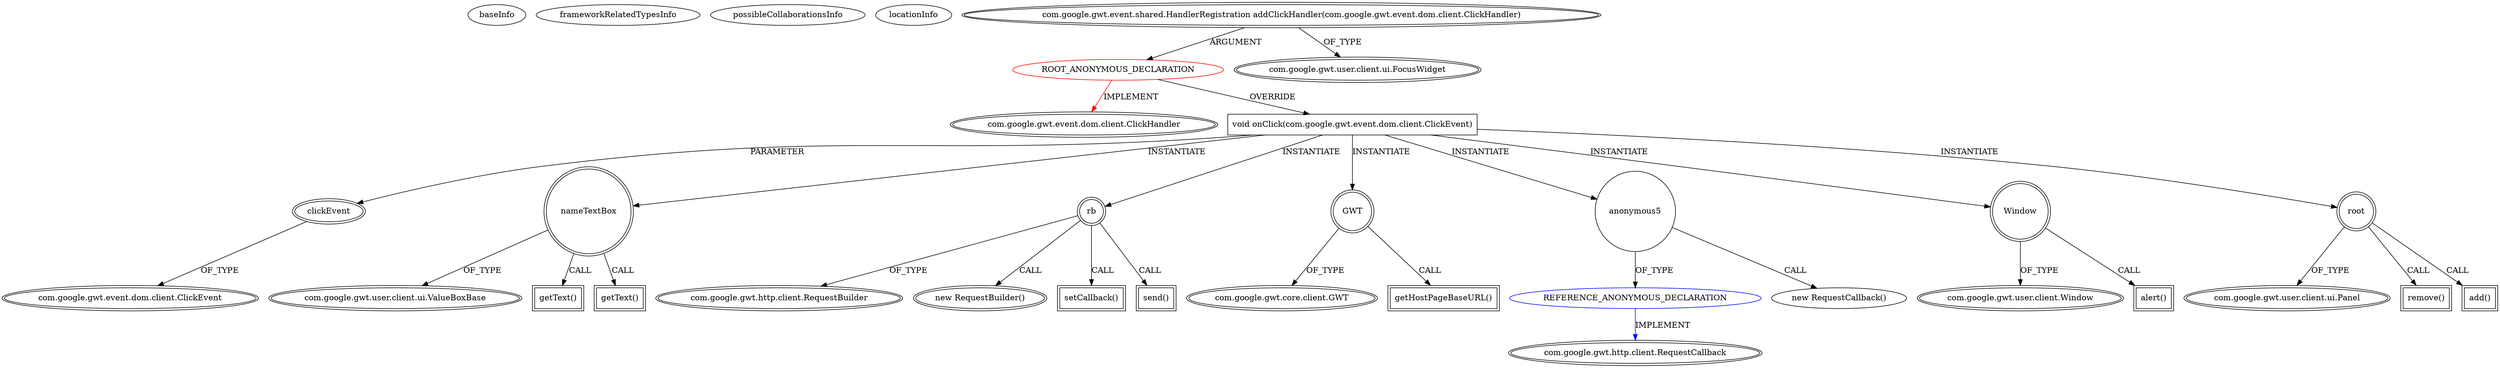 digraph {
baseInfo[graphId=12,category="extension_graph",isAnonymous=true,possibleRelation=true]
frameworkRelatedTypesInfo[0="com.google.gwt.event.dom.client.ClickHandler"]
possibleCollaborationsInfo[0="12~OVERRIDING_METHOD_DECLARATION-INSTANTIATION-~com.google.gwt.event.dom.client.ClickHandler ~com.google.gwt.http.client.RequestCallback ~true~true"]
locationInfo[projectName="12010994-GLI-TP1",filePath="/12010994-GLI-TP1/GLI-TP1-master/src/main/java/fr/istic/m2gl/gli/client/TableWidget.java",contextSignature="com.google.gwt.user.client.ui.Widget addPassengerWidget(int,int)",graphId="12"]
0[label="ROOT_ANONYMOUS_DECLARATION",vertexType="ROOT_ANONYMOUS_DECLARATION",isFrameworkType=false,color=red]
1[label="com.google.gwt.event.dom.client.ClickHandler",vertexType="FRAMEWORK_INTERFACE_TYPE",isFrameworkType=true,peripheries=2]
2[label="com.google.gwt.event.shared.HandlerRegistration addClickHandler(com.google.gwt.event.dom.client.ClickHandler)",vertexType="OUTSIDE_CALL",isFrameworkType=true,peripheries=2]
3[label="com.google.gwt.user.client.ui.FocusWidget",vertexType="FRAMEWORK_CLASS_TYPE",isFrameworkType=true,peripheries=2]
4[label="void onClick(com.google.gwt.event.dom.client.ClickEvent)",vertexType="OVERRIDING_METHOD_DECLARATION",isFrameworkType=false,shape=box]
5[label="clickEvent",vertexType="PARAMETER_DECLARATION",isFrameworkType=true,peripheries=2]
6[label="com.google.gwt.event.dom.client.ClickEvent",vertexType="FRAMEWORK_CLASS_TYPE",isFrameworkType=true,peripheries=2]
7[label="nameTextBox",vertexType="VARIABLE_EXPRESION",isFrameworkType=true,peripheries=2,shape=circle]
9[label="com.google.gwt.user.client.ui.ValueBoxBase",vertexType="FRAMEWORK_CLASS_TYPE",isFrameworkType=true,peripheries=2]
8[label="getText()",vertexType="INSIDE_CALL",isFrameworkType=true,peripheries=2,shape=box]
11[label="rb",vertexType="VARIABLE_EXPRESION",isFrameworkType=true,peripheries=2,shape=circle]
12[label="com.google.gwt.http.client.RequestBuilder",vertexType="FRAMEWORK_CLASS_TYPE",isFrameworkType=true,peripheries=2]
10[label="new RequestBuilder()",vertexType="CONSTRUCTOR_CALL",isFrameworkType=true,peripheries=2]
13[label="GWT",vertexType="VARIABLE_EXPRESION",isFrameworkType=true,peripheries=2,shape=circle]
15[label="com.google.gwt.core.client.GWT",vertexType="FRAMEWORK_CLASS_TYPE",isFrameworkType=true,peripheries=2]
14[label="getHostPageBaseURL()",vertexType="INSIDE_CALL",isFrameworkType=true,peripheries=2,shape=box]
17[label="getText()",vertexType="INSIDE_CALL",isFrameworkType=true,peripheries=2,shape=box]
19[label="setCallback()",vertexType="INSIDE_CALL",isFrameworkType=true,peripheries=2,shape=box]
21[label="anonymous5",vertexType="VARIABLE_EXPRESION",isFrameworkType=false,shape=circle]
22[label="REFERENCE_ANONYMOUS_DECLARATION",vertexType="REFERENCE_ANONYMOUS_DECLARATION",isFrameworkType=false,color=blue]
23[label="com.google.gwt.http.client.RequestCallback",vertexType="FRAMEWORK_INTERFACE_TYPE",isFrameworkType=true,peripheries=2]
20[label="new RequestCallback()",vertexType="CONSTRUCTOR_CALL",isFrameworkType=false]
24[label="Window",vertexType="VARIABLE_EXPRESION",isFrameworkType=true,peripheries=2,shape=circle]
26[label="com.google.gwt.user.client.Window",vertexType="FRAMEWORK_CLASS_TYPE",isFrameworkType=true,peripheries=2]
25[label="alert()",vertexType="INSIDE_CALL",isFrameworkType=true,peripheries=2,shape=box]
28[label="send()",vertexType="INSIDE_CALL",isFrameworkType=true,peripheries=2,shape=box]
29[label="root",vertexType="VARIABLE_EXPRESION",isFrameworkType=true,peripheries=2,shape=circle]
31[label="com.google.gwt.user.client.ui.Panel",vertexType="FRAMEWORK_CLASS_TYPE",isFrameworkType=true,peripheries=2]
30[label="remove()",vertexType="INSIDE_CALL",isFrameworkType=true,peripheries=2,shape=box]
33[label="add()",vertexType="INSIDE_CALL",isFrameworkType=true,peripheries=2,shape=box]
0->1[label="IMPLEMENT",color=red]
2->0[label="ARGUMENT"]
2->3[label="OF_TYPE"]
0->4[label="OVERRIDE"]
5->6[label="OF_TYPE"]
4->5[label="PARAMETER"]
4->7[label="INSTANTIATE"]
7->9[label="OF_TYPE"]
7->8[label="CALL"]
4->11[label="INSTANTIATE"]
11->12[label="OF_TYPE"]
11->10[label="CALL"]
4->13[label="INSTANTIATE"]
13->15[label="OF_TYPE"]
13->14[label="CALL"]
7->17[label="CALL"]
11->19[label="CALL"]
4->21[label="INSTANTIATE"]
22->23[label="IMPLEMENT",color=blue]
21->22[label="OF_TYPE"]
21->20[label="CALL"]
4->24[label="INSTANTIATE"]
24->26[label="OF_TYPE"]
24->25[label="CALL"]
11->28[label="CALL"]
4->29[label="INSTANTIATE"]
29->31[label="OF_TYPE"]
29->30[label="CALL"]
29->33[label="CALL"]
}
